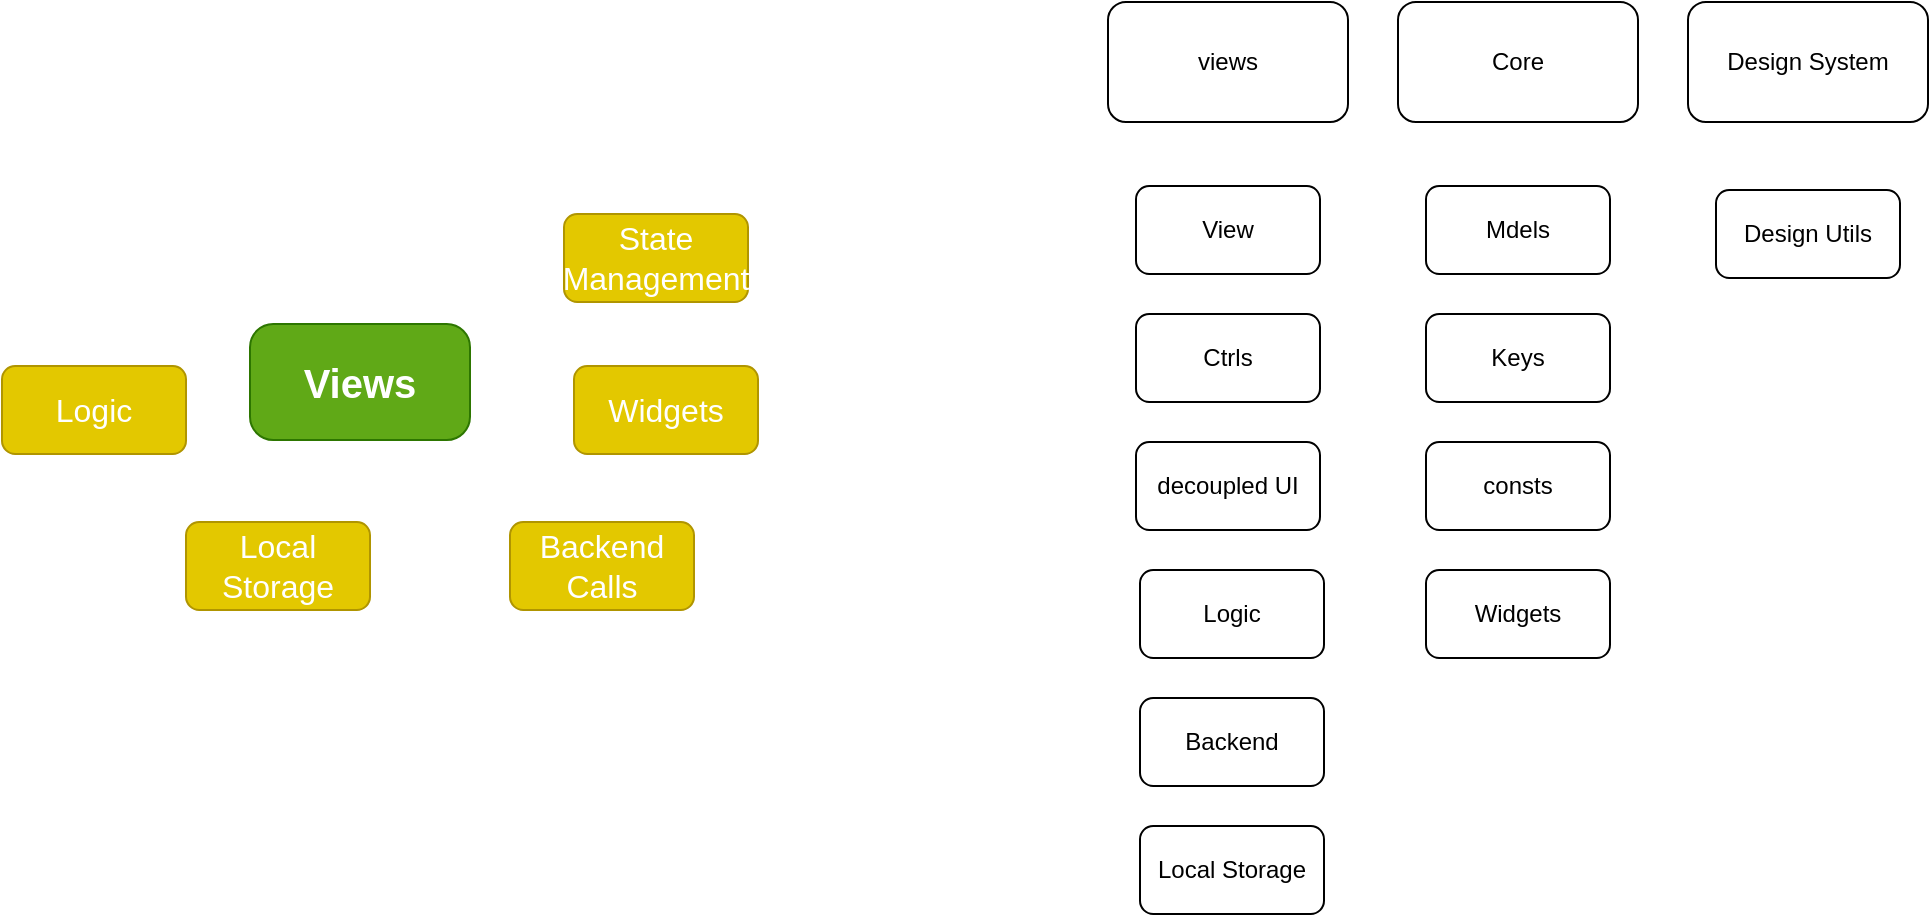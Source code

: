 <mxfile>
    <diagram id="JSw5zDWlwoklnqaze3Ik" name="Page-1">
        <mxGraphModel dx="1083" dy="-9" grid="0" gridSize="10" guides="1" tooltips="1" connect="1" arrows="1" fold="1" page="0" pageScale="1" pageWidth="850" pageHeight="1100" math="0" shadow="0">
            <root>
                <mxCell id="0"/>
                <mxCell id="1" parent="0"/>
                <mxCell id="12" value="Design System" style="rounded=1;whiteSpace=wrap;html=1;" vertex="1" parent="1">
                    <mxGeometry x="505" y="433" width="120" height="60" as="geometry"/>
                </mxCell>
                <mxCell id="13" value="Design Utils" style="rounded=1;whiteSpace=wrap;html=1;" vertex="1" parent="1">
                    <mxGeometry x="519" y="527" width="92" height="44" as="geometry"/>
                </mxCell>
                <mxCell id="14" value="Core" style="rounded=1;whiteSpace=wrap;html=1;" vertex="1" parent="1">
                    <mxGeometry x="360" y="433" width="120" height="60" as="geometry"/>
                </mxCell>
                <mxCell id="15" value="Mdels" style="rounded=1;whiteSpace=wrap;html=1;" vertex="1" parent="1">
                    <mxGeometry x="374" y="525" width="92" height="44" as="geometry"/>
                </mxCell>
                <mxCell id="16" value="Keys" style="rounded=1;whiteSpace=wrap;html=1;" vertex="1" parent="1">
                    <mxGeometry x="374" y="589" width="92" height="44" as="geometry"/>
                </mxCell>
                <mxCell id="17" value="consts" style="rounded=1;whiteSpace=wrap;html=1;" vertex="1" parent="1">
                    <mxGeometry x="374" y="653" width="92" height="44" as="geometry"/>
                </mxCell>
                <mxCell id="18" value="Widgets" style="rounded=1;whiteSpace=wrap;html=1;" vertex="1" parent="1">
                    <mxGeometry x="374" y="717" width="92" height="44" as="geometry"/>
                </mxCell>
                <mxCell id="19" value="views" style="rounded=1;whiteSpace=wrap;html=1;" vertex="1" parent="1">
                    <mxGeometry x="215" y="433" width="120" height="60" as="geometry"/>
                </mxCell>
                <mxCell id="20" value="View" style="rounded=1;whiteSpace=wrap;html=1;" vertex="1" parent="1">
                    <mxGeometry x="229" y="525" width="92" height="44" as="geometry"/>
                </mxCell>
                <mxCell id="21" value="Ctrls" style="rounded=1;whiteSpace=wrap;html=1;" vertex="1" parent="1">
                    <mxGeometry x="229" y="589" width="92" height="44" as="geometry"/>
                </mxCell>
                <mxCell id="22" value="decoupled UI" style="rounded=1;whiteSpace=wrap;html=1;" vertex="1" parent="1">
                    <mxGeometry x="229" y="653" width="92" height="44" as="geometry"/>
                </mxCell>
                <mxCell id="23" value="Logic" style="rounded=1;whiteSpace=wrap;html=1;" vertex="1" parent="1">
                    <mxGeometry x="231" y="717" width="92" height="44" as="geometry"/>
                </mxCell>
                <mxCell id="24" value="Backend" style="rounded=1;whiteSpace=wrap;html=1;" vertex="1" parent="1">
                    <mxGeometry x="231" y="781" width="92" height="44" as="geometry"/>
                </mxCell>
                <mxCell id="25" value="Local Storage" style="rounded=1;whiteSpace=wrap;html=1;" vertex="1" parent="1">
                    <mxGeometry x="231" y="845" width="92" height="44" as="geometry"/>
                </mxCell>
                <mxCell id="27" value="Views" style="rounded=1;whiteSpace=wrap;html=1;fillColor=#60a917;fontColor=#ffffff;strokeColor=#2D7600;arcSize=20;fontSize=20;fontStyle=1" vertex="1" parent="1">
                    <mxGeometry x="-214" y="594" width="110" height="58" as="geometry"/>
                </mxCell>
                <mxCell id="28" value="Widgets" style="rounded=1;whiteSpace=wrap;html=1;fillColor=#e3c800;fontColor=#FFFFFF;strokeColor=#B09500;fontSize=16;" vertex="1" parent="1">
                    <mxGeometry x="-52" y="615" width="92" height="44" as="geometry"/>
                </mxCell>
                <mxCell id="29" value="Backend Calls" style="rounded=1;whiteSpace=wrap;html=1;fillColor=#e3c800;fontColor=#FFFFFF;strokeColor=#B09500;fontSize=16;" vertex="1" parent="1">
                    <mxGeometry x="-84" y="693" width="92" height="44" as="geometry"/>
                </mxCell>
                <mxCell id="30" value="Local Storage" style="rounded=1;whiteSpace=wrap;html=1;fillColor=#e3c800;fontColor=#FFFFFF;strokeColor=#B09500;fontSize=16;" vertex="1" parent="1">
                    <mxGeometry x="-246" y="693" width="92" height="44" as="geometry"/>
                </mxCell>
                <mxCell id="31" value="State Management" style="rounded=1;whiteSpace=wrap;html=1;fillColor=#e3c800;fontColor=#FFFFFF;strokeColor=#B09500;fontSize=16;" vertex="1" parent="1">
                    <mxGeometry x="-57" y="539" width="92" height="44" as="geometry"/>
                </mxCell>
                <mxCell id="32" value="Logic" style="rounded=1;whiteSpace=wrap;html=1;fillColor=#e3c800;fontColor=#FFFFFF;strokeColor=#B09500;fontSize=16;" vertex="1" parent="1">
                    <mxGeometry x="-338" y="615" width="92" height="44" as="geometry"/>
                </mxCell>
            </root>
        </mxGraphModel>
    </diagram>
</mxfile>